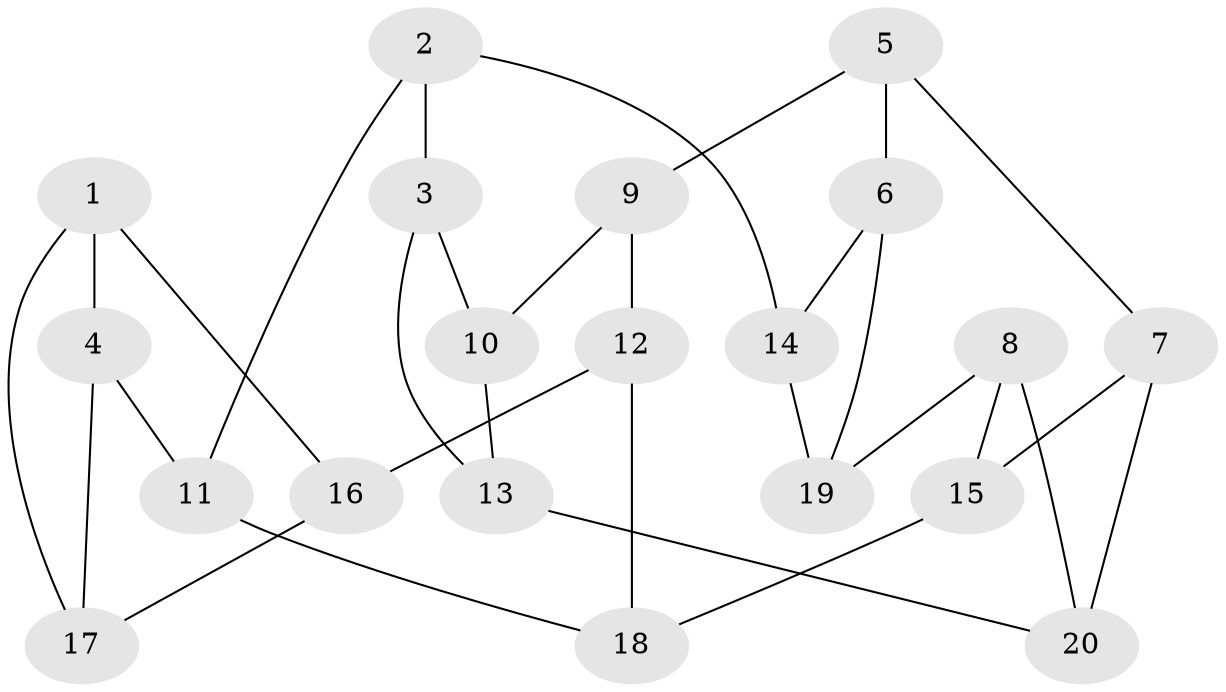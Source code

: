 // Generated by graph-tools (version 1.1) at 2025/46/02/15/25 05:46:28]
// undirected, 20 vertices, 30 edges
graph export_dot {
graph [start="1"]
  node [color=gray90,style=filled];
  1;
  2;
  3;
  4;
  5;
  6;
  7;
  8;
  9;
  10;
  11;
  12;
  13;
  14;
  15;
  16;
  17;
  18;
  19;
  20;
  1 -- 4;
  1 -- 17;
  1 -- 16;
  2 -- 11;
  2 -- 3;
  2 -- 14;
  3 -- 13;
  3 -- 10;
  4 -- 17;
  4 -- 11;
  5 -- 7;
  5 -- 6;
  5 -- 9;
  6 -- 14;
  6 -- 19;
  7 -- 15;
  7 -- 20;
  8 -- 15;
  8 -- 19;
  8 -- 20;
  9 -- 12;
  9 -- 10;
  10 -- 13;
  11 -- 18;
  12 -- 16;
  12 -- 18;
  13 -- 20;
  14 -- 19;
  15 -- 18;
  16 -- 17;
}
